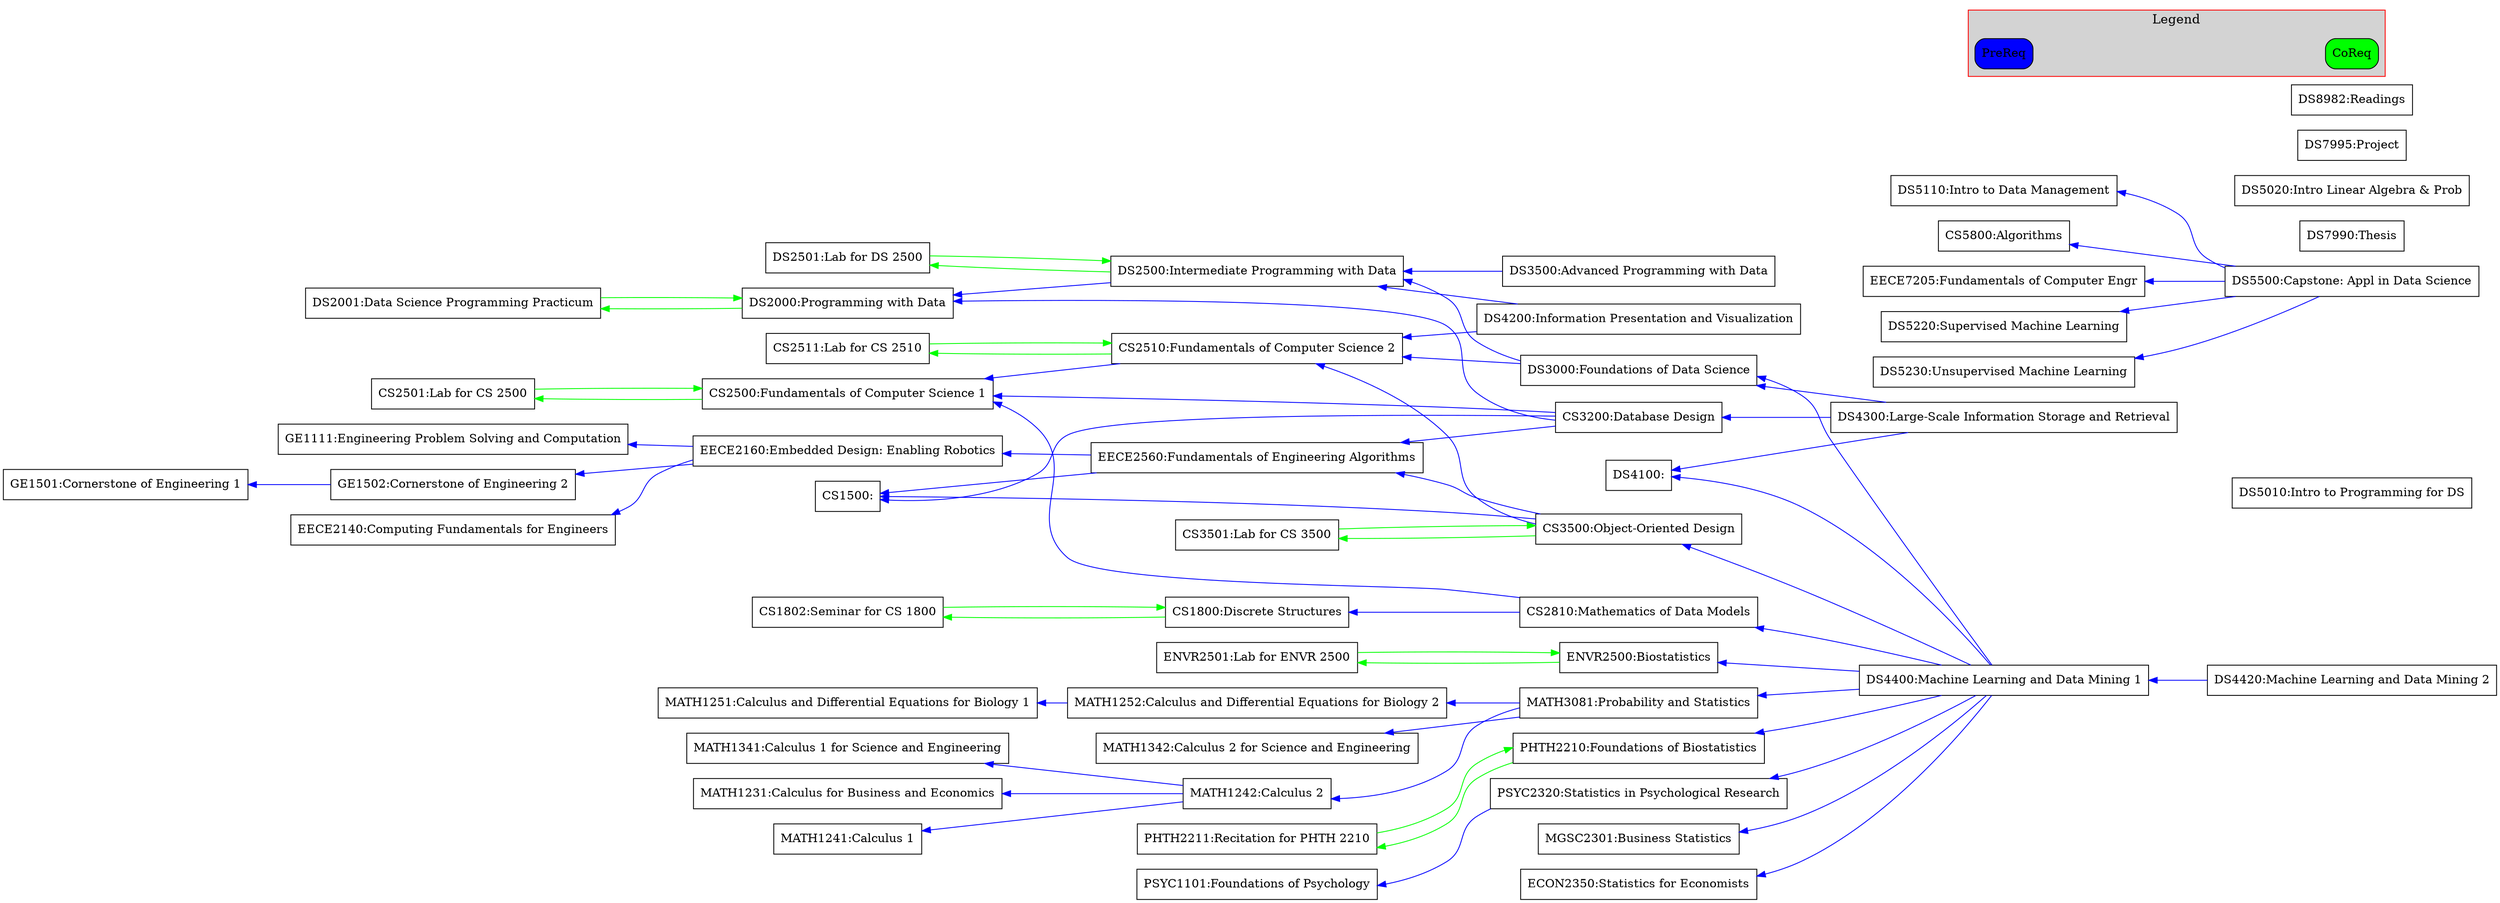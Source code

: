 digraph my_graph {
bgcolor=white;
rankdir=RL;
DS2000 [shape=box, label="DS2000:Programming with Data"];
DS2000 -> DS2001 [color=green];
DS3000 [shape=box, label="DS3000:Foundations of Data Science"];
DS3000 -> CS2510 [color=blue];
DS3000 -> DS2500 [color=blue];
DS4420 [shape=box, label="DS4420:Machine Learning and Data Mining 2"];
DS4420 -> DS4400 [color=blue];
DS4400 [shape=box, label="DS4400:Machine Learning and Data Mining 1"];
DS4400 -> MGSC2301 [color=blue];
DS4400 -> ECON2350 [color=blue];
DS4400 -> DS3000 [color=blue];
DS4400 -> CS2810 [color=blue];
DS4400 -> ENVR2500 [color=blue];
DS4400 -> MATH3081 [color=blue];
DS4400 -> PHTH2210 [color=blue];
DS4400 -> CS3500 [color=blue];
DS4400 -> DS4100 [color=blue];
DS4400 -> PSYC2320 [color=blue];
DS2501 [shape=box, label="DS2501:Lab for DS 2500"];
DS2501 -> DS2500 [color=green];
DS5010 [shape=box, label="DS5010:Intro to Programming for DS"];
PHTH2210 [shape=box, label="PHTH2210:Foundations of Biostatistics"];
PHTH2210 -> PHTH2211 [color=green];
CS3500 [shape=box, label="CS3500:Object-Oriented Design"];
CS3500 -> CS1500 [color=blue];
CS3500 -> EECE2560 [color=blue];
CS3500 -> CS2510 [color=blue];
CS3500 -> CS3501 [color=green];
EECE2560 [shape=box, label="EECE2560:Fundamentals of Engineering Algorithms"];
EECE2560 -> CS1500 [color=blue];
EECE2560 -> EECE2160 [color=blue];
CS2510 [shape=box, label="CS2510:Fundamentals of Computer Science 2"];
CS2510 -> CS2500 [color=blue];
CS2510 -> CS2511 [color=green];
CS2810 [shape=box, label="CS2810:Mathematics of Data Models"];
CS2810 -> CS2500 [color=blue];
CS2810 -> CS1800 [color=blue];
PHTH2211 [shape=box, label="PHTH2211:Recitation for PHTH 2210"];
PHTH2211 -> PHTH2210 [color=green];
DS3500 [shape=box, label="DS3500:Advanced Programming with Data"];
DS3500 -> DS2500 [color=blue];
DS4200 [shape=box, label="DS4200:Information Presentation and Visualization"];
DS4200 -> CS2510 [color=blue];
DS4200 -> DS2500 [color=blue];
DS5500 [shape=box, label="DS5500:Capstone: Appl in Data Science"];
DS5500 -> DS5110 [color=blue];
DS5500 -> CS5800 [color=blue];
DS5500 -> EECE7205 [color=blue];
DS5500 -> DS5220 [color=blue];
DS5500 -> DS5230 [color=blue];
DS2001 [shape=box, label="DS2001:Data Science Programming Practicum"];
DS2001 -> DS2000 [color=green];
DS4100 [shape=box, label="DS4100:"];
CS2511 [shape=box, label="CS2511:Lab for CS 2510"];
CS2511 -> CS2510 [color=green];
DS2500 [shape=box, label="DS2500:Intermediate Programming with Data"];
DS2500 -> DS2000 [color=blue];
DS2500 -> DS2501 [color=green];
DS4300 [shape=box, label="DS4300:Large-Scale Information Storage and Retrieval"];
DS4300 -> CS3200 [color=blue];
DS4300 -> DS4100 [color=blue];
DS4300 -> DS3000 [color=blue];
MGSC2301 [shape=box, label="MGSC2301:Business Statistics"];
DS5110 [shape=box, label="DS5110:Intro to Data Management"];
CS2500 [shape=box, label="CS2500:Fundamentals of Computer Science 1"];
CS2500 -> CS2501 [color=green];
CS5800 [shape=box, label="CS5800:Algorithms"];
DS7990 [shape=box, label="DS7990:Thesis"];
MATH3081 [shape=box, label="MATH3081:Probability and Statistics"];
MATH3081 -> MATH1252 [color=blue];
MATH3081 -> MATH1342 [color=blue];
MATH3081 -> MATH1242 [color=blue];
MATH1342 [shape=box, label="MATH1342:Calculus 2 for Science and Engineering"];
CS3501 [shape=box, label="CS3501:Lab for CS 3500"];
CS3501 -> CS3500 [color=green];
DS5230 [shape=box, label="DS5230:Unsupervised Machine Learning"];
DS5020 [shape=box, label="DS5020:Intro Linear Algebra & Prob"];
CS1500 [shape=box, label="CS1500:"];
ECON2350 [shape=box, label="ECON2350:Statistics for Economists"];
ENVR2500 [shape=box, label="ENVR2500:Biostatistics"];
ENVR2500 -> ENVR2501 [color=green];
DS7995 [shape=box, label="DS7995:Project"];
DS8982 [shape=box, label="DS8982:Readings"];
EECE2160 [shape=box, label="EECE2160:Embedded Design: Enabling Robotics"];
EECE2160 -> EECE2140 [color=blue];
EECE2160 -> GE1111 [color=blue];
EECE2160 -> GE1502 [color=blue];
EECE7205 [shape=box, label="EECE7205:Fundamentals of Computer Engr"];
DS5220 [shape=box, label="DS5220:Supervised Machine Learning"];
CS2501 [shape=box, label="CS2501:Lab for CS 2500"];
CS2501 -> CS2500 [color=green];
PSYC2320 [shape=box, label="PSYC2320:Statistics in Psychological Research"];
PSYC2320 -> PSYC1101 [color=blue];
EECE2140 [shape=box, label="EECE2140:Computing Fundamentals for Engineers"];
CS1800 [shape=box, label="CS1800:Discrete Structures"];
CS1800 -> CS1802 [color=green];
CS3200 [shape=box, label="CS3200:Database Design"];
CS3200 -> CS1500 [color=blue];
CS3200 -> CS2500 [color=blue];
CS3200 -> EECE2560 [color=blue];
CS3200 -> DS2000 [color=blue];
GE1111 [shape=box, label="GE1111:Engineering Problem Solving and Computation"];
MATH1242 [shape=box, label="MATH1242:Calculus 2"];
MATH1242 -> MATH1231 [color=blue];
MATH1242 -> MATH1241 [color=blue];
MATH1242 -> MATH1341 [color=blue];
MATH1252 [shape=box, label="MATH1252:Calculus and Differential Equations for Biology 2"];
MATH1252 -> MATH1251 [color=blue];
ENVR2501 [shape=box, label="ENVR2501:Lab for ENVR 2500"];
ENVR2501 -> ENVR2500 [color=green];
GE1502 [shape=box, label="GE1502:Cornerstone of Engineering 2"];
GE1502 -> GE1501 [color=blue];
CS1802 [shape=box, label="CS1802:Seminar for CS 1800"];
CS1802 -> CS1800 [color=green];
MATH1341 [shape=box, label="MATH1341:Calculus 1 for Science and Engineering"];
MATH1251 [shape=box, label="MATH1251:Calculus and Differential Equations for Biology 1"];
PSYC1101 [shape=box, label="PSYC1101:Foundations of Psychology"];
MATH1231 [shape=box, label="MATH1231:Calculus for Business and Economics"];
MATH1241 [shape=box, label="MATH1241:Calculus 1"];
GE1501 [shape=box, label="GE1501:Cornerstone of Engineering 1"];
subgraph cluster_legend {
label=Legend;
fontsize=15;
color=red;
style=filled;
fillcolor=lightgrey;
rankdir=TB;
CoReq [style=filled, fillcolor=green, shape=Mrecord, rank=same];
PreReq [style=filled, fillcolor=blue, shape=Mrecord, rank=same];
}

CoReq -> PreReq [style=invis];
}
